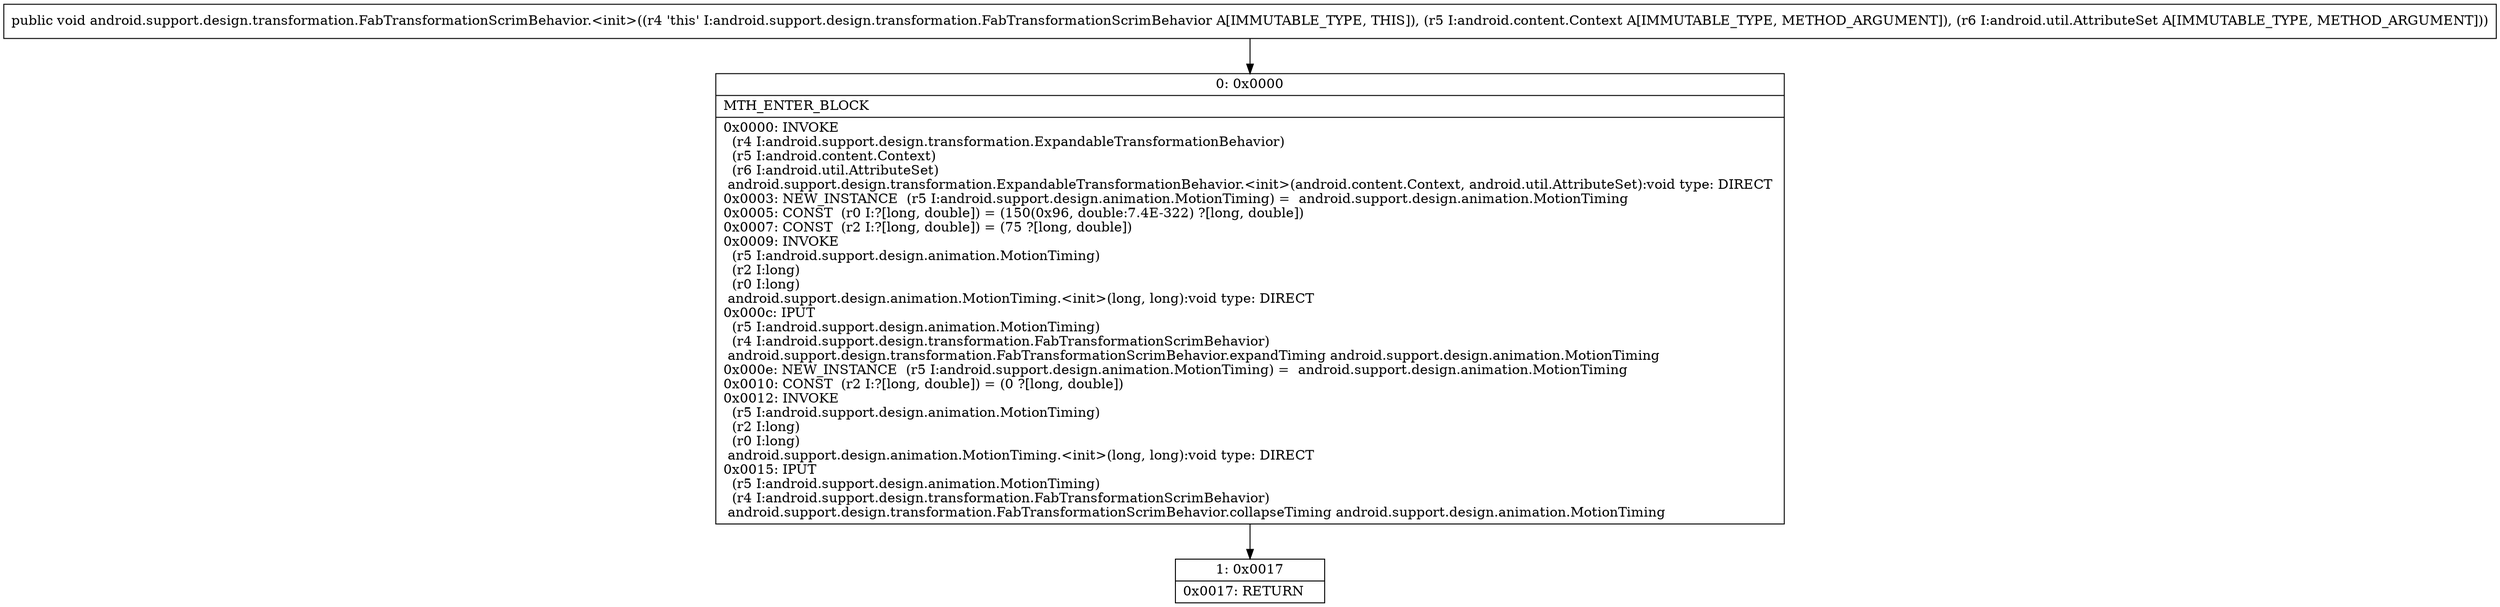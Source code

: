 digraph "CFG forandroid.support.design.transformation.FabTransformationScrimBehavior.\<init\>(Landroid\/content\/Context;Landroid\/util\/AttributeSet;)V" {
Node_0 [shape=record,label="{0\:\ 0x0000|MTH_ENTER_BLOCK\l|0x0000: INVOKE  \l  (r4 I:android.support.design.transformation.ExpandableTransformationBehavior)\l  (r5 I:android.content.Context)\l  (r6 I:android.util.AttributeSet)\l android.support.design.transformation.ExpandableTransformationBehavior.\<init\>(android.content.Context, android.util.AttributeSet):void type: DIRECT \l0x0003: NEW_INSTANCE  (r5 I:android.support.design.animation.MotionTiming) =  android.support.design.animation.MotionTiming \l0x0005: CONST  (r0 I:?[long, double]) = (150(0x96, double:7.4E\-322) ?[long, double]) \l0x0007: CONST  (r2 I:?[long, double]) = (75 ?[long, double]) \l0x0009: INVOKE  \l  (r5 I:android.support.design.animation.MotionTiming)\l  (r2 I:long)\l  (r0 I:long)\l android.support.design.animation.MotionTiming.\<init\>(long, long):void type: DIRECT \l0x000c: IPUT  \l  (r5 I:android.support.design.animation.MotionTiming)\l  (r4 I:android.support.design.transformation.FabTransformationScrimBehavior)\l android.support.design.transformation.FabTransformationScrimBehavior.expandTiming android.support.design.animation.MotionTiming \l0x000e: NEW_INSTANCE  (r5 I:android.support.design.animation.MotionTiming) =  android.support.design.animation.MotionTiming \l0x0010: CONST  (r2 I:?[long, double]) = (0 ?[long, double]) \l0x0012: INVOKE  \l  (r5 I:android.support.design.animation.MotionTiming)\l  (r2 I:long)\l  (r0 I:long)\l android.support.design.animation.MotionTiming.\<init\>(long, long):void type: DIRECT \l0x0015: IPUT  \l  (r5 I:android.support.design.animation.MotionTiming)\l  (r4 I:android.support.design.transformation.FabTransformationScrimBehavior)\l android.support.design.transformation.FabTransformationScrimBehavior.collapseTiming android.support.design.animation.MotionTiming \l}"];
Node_1 [shape=record,label="{1\:\ 0x0017|0x0017: RETURN   \l}"];
MethodNode[shape=record,label="{public void android.support.design.transformation.FabTransformationScrimBehavior.\<init\>((r4 'this' I:android.support.design.transformation.FabTransformationScrimBehavior A[IMMUTABLE_TYPE, THIS]), (r5 I:android.content.Context A[IMMUTABLE_TYPE, METHOD_ARGUMENT]), (r6 I:android.util.AttributeSet A[IMMUTABLE_TYPE, METHOD_ARGUMENT])) }"];
MethodNode -> Node_0;
Node_0 -> Node_1;
}

